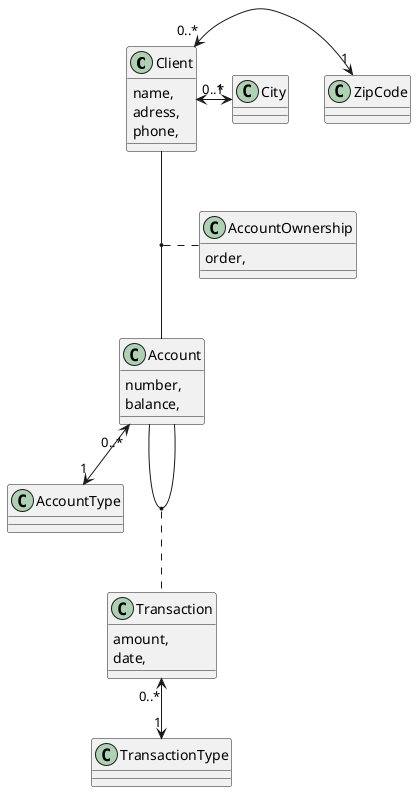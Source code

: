 @startuml bank

class Client {
    name,
    adress,
    phone,
}

class ZipCode {

}

class City {

}

class Account {
    number,
    balance,
}

class AccountType {

}

class Transaction {
    amount,
    date,
}

class TransactionType {

}

class AccountOwnership {
    order,
}

(Client, Account) . AccountOwnership
Client "0..*" <-> "1" ZipCode
Client "0..*" <-> "1" City
Account "0..*" <--> "1" AccountType
(Account, Account) . Transaction
Transaction "0..*" <--> "1" TransactionType

@enduml